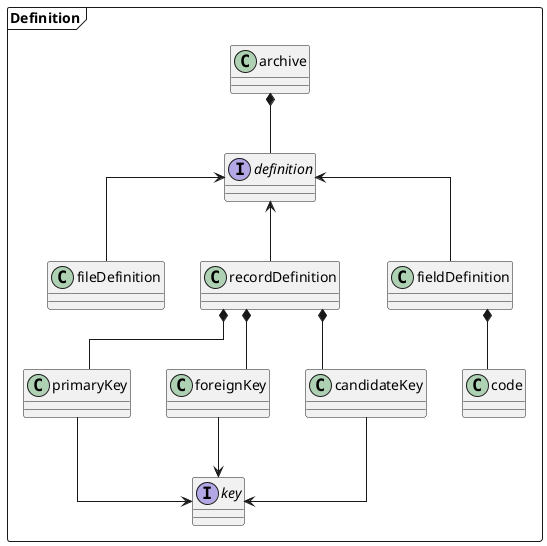 @startuml
skinparam linetype polyline
skinparam linetype ortho

package "Definition" <<Frame>> {
archive *-- definition

interface definition
interface key

definition <-- fileDefinition
definition <-- recordDefinition
definition <-- fieldDefinition

recordDefinition *-- primaryKey
recordDefinition *-- foreignKey
recordDefinition *-- candidateKey
primaryKey --> key
foreignKey --> key
candidateKey --> key

fieldDefinition *-- code
}

@enduml